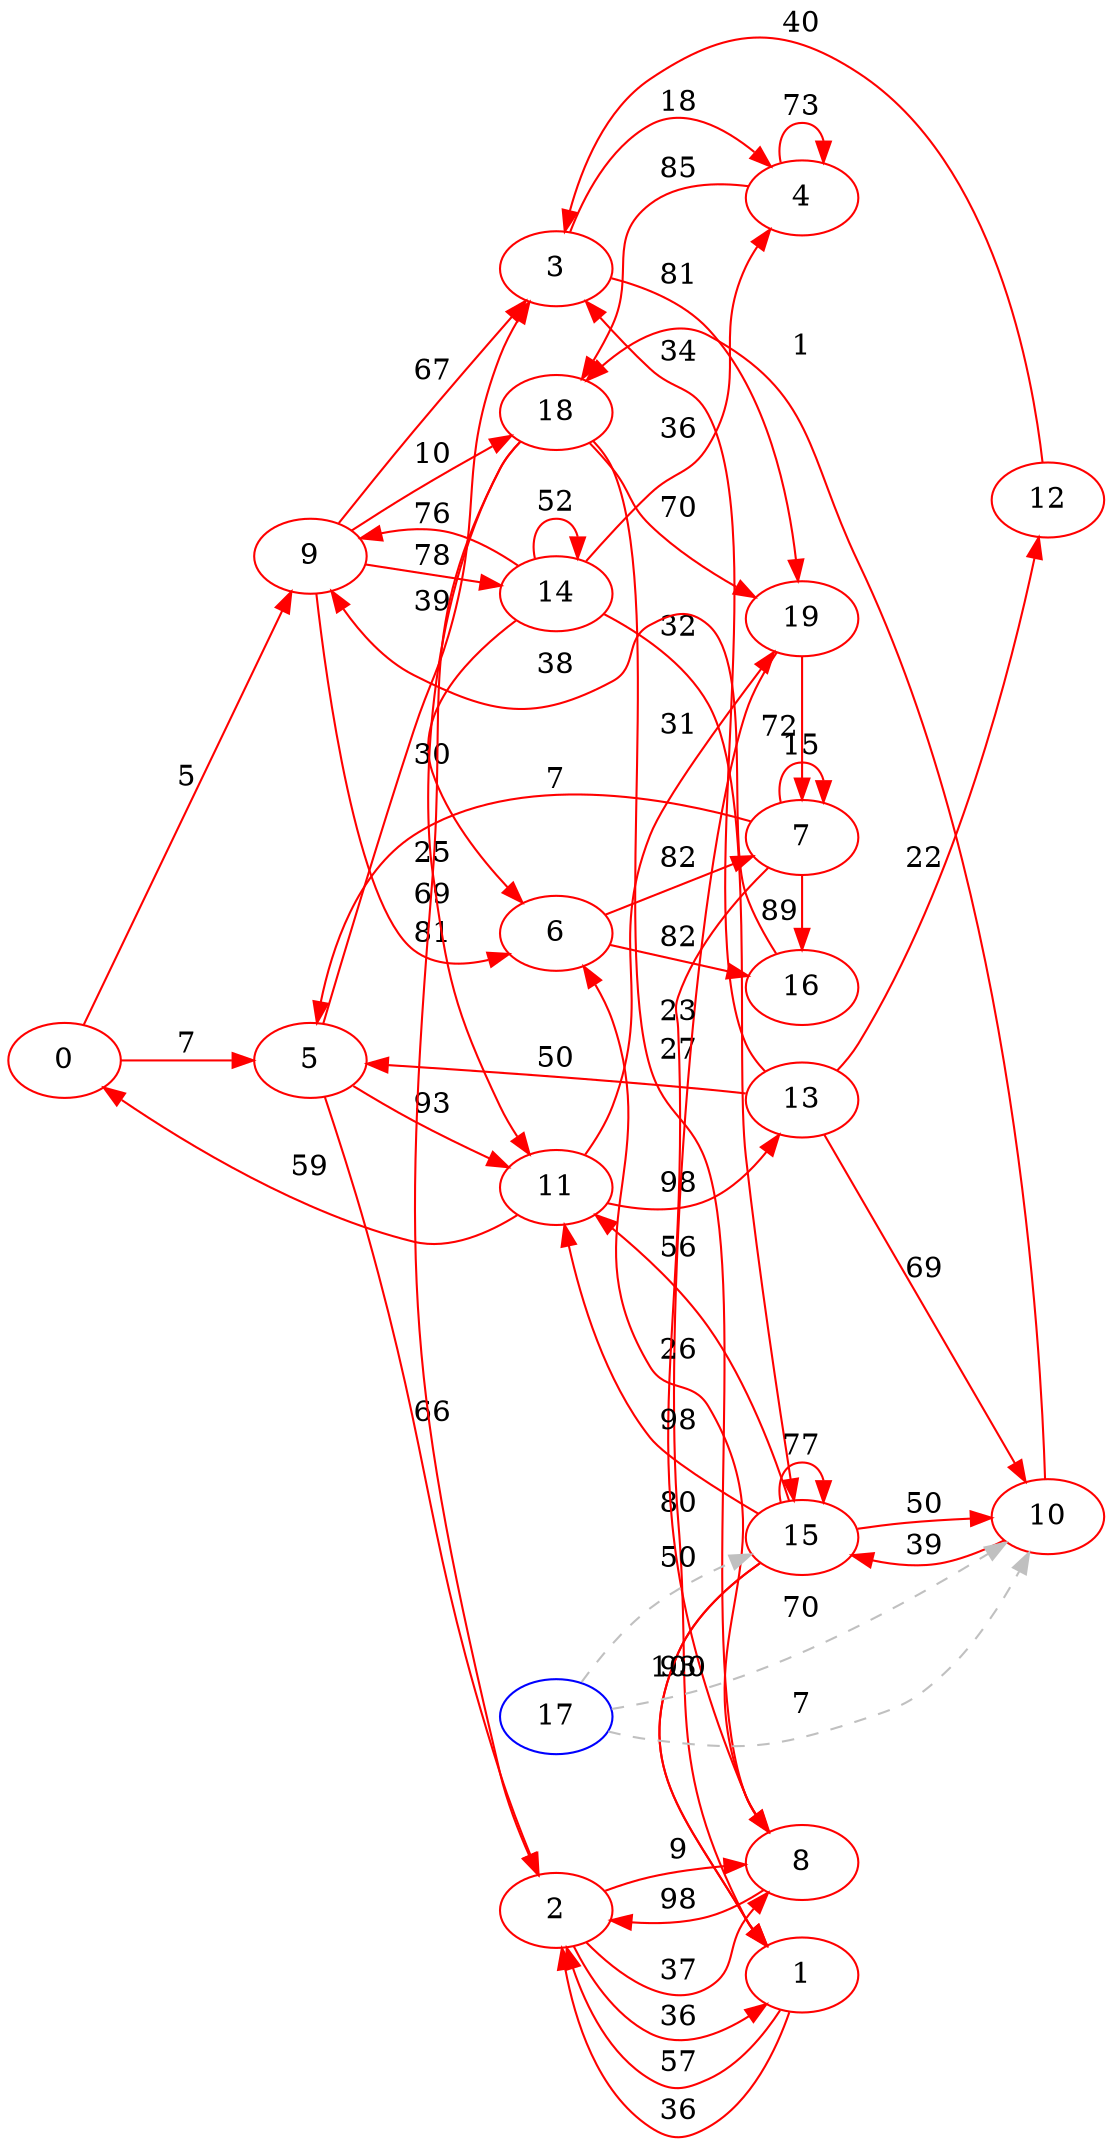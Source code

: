 digraph G {
ranksep = "equally";
rankdir = LR;
{rank = same; 0; };
{rank = same; 5; 9; };
{rank = same; 3; 2; 11; 6; 14; 18; };
{rank = same; 4; 19; 1; 8; 13; 16; 7; 15; };
{rank = same; 12; 10; };
{rank = same; };
{rank = same; 17; };
{rank = same; };
12 [color = "red"];
13 [color = "red"];
10 [color = "red"];
15 [color = "red"];
14 [color = "red"];
9 [color = "red"];
16 [color = "red"];
6 [color = "red"];
1 [color = "red"];
2 [color = "red"];
8 [color = "red"];
7 [color = "red"];
19 [color = "red"];
11 [color = "red"];
18 [color = "red"];
4 [color = "red"];
3 [color = "red"];
5 [color = "red"];
0 [color = "red"];
17 [color = "blue"];
0->5[label="7" color = "red"];
0->9[label="5" color = "red"];
5->3[label="39" color = "red"];
5->2[label="66" color = "red"];
5->11[label="93" color = "red"];
9->6[label="81" color = "red"];
9->14[label="78" color = "red"];
9->3[label="67" color = "red"];
9->18[label="10" color = "red"];
3->4[label="18" color = "red"];
3->19[label="81" color = "red"];
2->1[label="36" color = "red"];
2->8[label="37" color = "red"];
2->8[label="9" color = "red"];
11->0[label="59" color = "red"];
11->19[label="31" color = "red"];
11->13[label="98" color = "red"];
6->16[label="82" color = "red"];
6->7[label="82" color = "red"];
14->14[label="52" color = "red"];
14->15[label="32" color = "red"];
14->9[label="76" color = "red"];
14->6[label="30" color = "red"];
14->4[label="36" color = "red"];
18->11[label="25" color = "red"];
18->19[label="70" color = "red"];
18->2[label="69" color = "red"];
18->8[label="27" color = "red"];
4->18[label="85" color = "red"];
4->4[label="73" color = "red"];
19->7[label="72" color = "red"];
19->1[label="80" color = "red"];
1->2[label="57" color = "red"];
1->2[label="36" color = "red"];
8->2[label="98" color = "red"];
8->6[label="26" color = "red"];
13->12[label="22" color = "red"];
13->10[label="69" color = "red"];
13->3[label="34" color = "red"];
13->5[label="50" color = "red"];
16->9[label="38" color = "red"];
7->8[label="23" color = "red"];
7->16[label="89" color = "red"];
7->5[label="7" color = "red"];
7->7[label="15" color = "red"];
15->15[label="77" color = "red"];
15->1[label="93" color = "red"];
15->11[label="98" color = "red"];
15->10[label="50" color = "red"];
15->1[label="100" color = "red"];
15->11[label="56" color = "red"];
12->3[label="40" color = "red"];
10->15[label="39" color = "red"];
10->18[label="1" color = "red"];
17->15[label="50" color = "grey" style = "dashed"];
17->10[label="7" color = "grey" style = "dashed"];
17->10[label="70" color = "grey" style = "dashed"];
}
